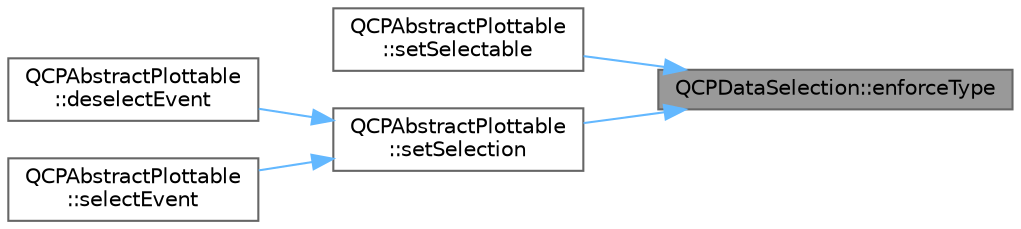 digraph "QCPDataSelection::enforceType"
{
 // LATEX_PDF_SIZE
  bgcolor="transparent";
  edge [fontname=Helvetica,fontsize=10,labelfontname=Helvetica,labelfontsize=10];
  node [fontname=Helvetica,fontsize=10,shape=box,height=0.2,width=0.4];
  rankdir="RL";
  Node1 [label="QCPDataSelection::enforceType",height=0.2,width=0.4,color="gray40", fillcolor="grey60", style="filled", fontcolor="black",tooltip=" "];
  Node1 -> Node2 [dir="back",color="steelblue1",style="solid"];
  Node2 [label="QCPAbstractPlottable\l::setSelectable",height=0.2,width=0.4,color="grey40", fillcolor="white", style="filled",URL="$class_q_c_p_abstract_plottable.html#ac238d6e910f976f1f30d41c2bca44ac3",tooltip=" "];
  Node1 -> Node3 [dir="back",color="steelblue1",style="solid"];
  Node3 [label="QCPAbstractPlottable\l::setSelection",height=0.2,width=0.4,color="grey40", fillcolor="white", style="filled",URL="$class_q_c_p_abstract_plottable.html#a219bc5403a9d85d3129165ec3f5ae436",tooltip=" "];
  Node3 -> Node4 [dir="back",color="steelblue1",style="solid"];
  Node4 [label="QCPAbstractPlottable\l::deselectEvent",height=0.2,width=0.4,color="grey40", fillcolor="white", style="filled",URL="$class_q_c_p_abstract_plottable.html#a9b104d9da4f38f934363945c313bf82e",tooltip=" "];
  Node3 -> Node5 [dir="back",color="steelblue1",style="solid"];
  Node5 [label="QCPAbstractPlottable\l::selectEvent",height=0.2,width=0.4,color="grey40", fillcolor="white", style="filled",URL="$class_q_c_p_abstract_plottable.html#a2d488568cf16600dd81fa23d7d439829",tooltip=" "];
}
